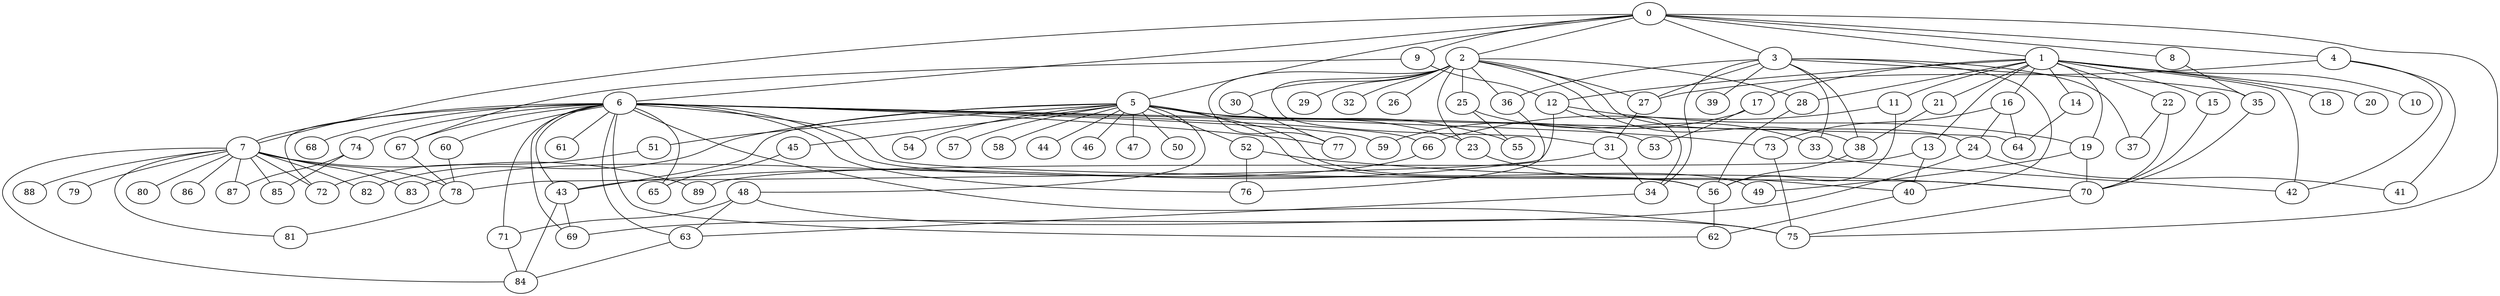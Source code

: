 
graph graphname {
    0 -- 1
0 -- 2
0 -- 3
0 -- 4
0 -- 5
0 -- 6
0 -- 7
0 -- 8
0 -- 9
0 -- 75
1 -- 10
1 -- 11
1 -- 12
1 -- 13
1 -- 14
1 -- 15
1 -- 16
1 -- 17
1 -- 18
1 -- 19
1 -- 20
1 -- 21
1 -- 22
1 -- 42
1 -- 28
2 -- 32
2 -- 23
2 -- 24
2 -- 25
2 -- 26
2 -- 27
2 -- 28
2 -- 29
2 -- 30
2 -- 31
2 -- 38
2 -- 36
2 -- 77
3 -- 33
3 -- 34
3 -- 35
3 -- 36
3 -- 37
3 -- 38
3 -- 39
3 -- 40
3 -- 27
4 -- 41
4 -- 42
4 -- 27
5 -- 43
5 -- 44
5 -- 45
5 -- 46
5 -- 47
5 -- 48
5 -- 49
5 -- 50
5 -- 51
5 -- 52
5 -- 53
5 -- 54
5 -- 55
5 -- 56
5 -- 57
5 -- 58
5 -- 82
5 -- 23
6 -- 64
6 -- 66
6 -- 67
6 -- 68
6 -- 69
6 -- 70
6 -- 65
6 -- 72
6 -- 73
6 -- 74
6 -- 71
6 -- 76
6 -- 77
6 -- 75
6 -- 59
6 -- 60
6 -- 61
6 -- 62
6 -- 63
6 -- 7
6 -- 43
6 -- 56
7 -- 78
7 -- 79
7 -- 80
7 -- 81
7 -- 82
7 -- 83
7 -- 84
7 -- 85
7 -- 86
7 -- 87
7 -- 88
7 -- 89
7 -- 72
8 -- 35
9 -- 12
9 -- 67
11 -- 56
11 -- 66
12 -- 78
12 -- 19
12 -- 34
13 -- 40
13 -- 89
14 -- 64
15 -- 70
16 -- 64
16 -- 73
16 -- 24
17 -- 59
17 -- 53
19 -- 70
19 -- 49
21 -- 38
22 -- 37
22 -- 70
23 -- 40
24 -- 41
24 -- 69
25 -- 33
25 -- 55
27 -- 31
28 -- 56
30 -- 77
31 -- 43
31 -- 34
33 -- 42
34 -- 63
35 -- 70
36 -- 76
38 -- 56
40 -- 62
43 -- 69
43 -- 84
45 -- 65
48 -- 75
48 -- 63
48 -- 71
51 -- 72
52 -- 76
52 -- 70
56 -- 62
60 -- 78
63 -- 84
66 -- 83
67 -- 78
70 -- 75
71 -- 84
73 -- 75
74 -- 85
74 -- 87
78 -- 81

}
